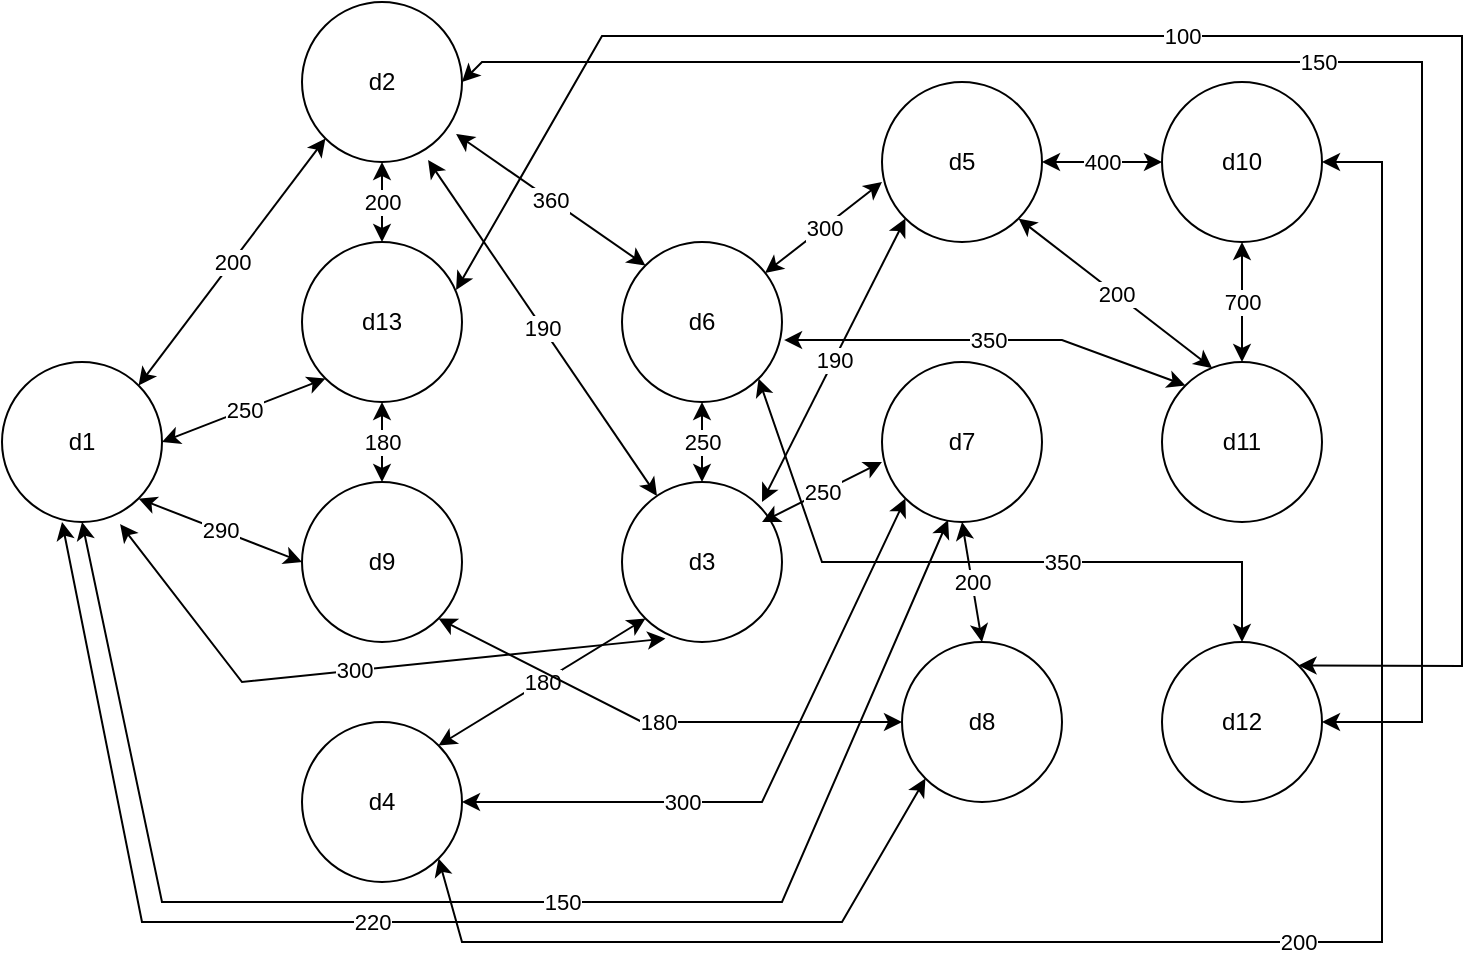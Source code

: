 <mxfile version="18.1.3" type="github">
  <diagram id="oLCNLTjYmlNbL7CgLi69" name="Page-1">
    <mxGraphModel dx="974" dy="925" grid="1" gridSize="10" guides="1" tooltips="1" connect="1" arrows="1" fold="1" page="1" pageScale="1" pageWidth="827" pageHeight="1169" math="0" shadow="0">
      <root>
        <mxCell id="0" />
        <mxCell id="1" parent="0" />
        <mxCell id="Rf7iLFimngxrEuI54_lw-1" value="d1" style="ellipse;whiteSpace=wrap;html=1;aspect=fixed;" vertex="1" parent="1">
          <mxGeometry x="50" y="340" width="80" height="80" as="geometry" />
        </mxCell>
        <mxCell id="Rf7iLFimngxrEuI54_lw-2" value="d2" style="ellipse;whiteSpace=wrap;html=1;aspect=fixed;" vertex="1" parent="1">
          <mxGeometry x="200" y="160" width="80" height="80" as="geometry" />
        </mxCell>
        <mxCell id="Rf7iLFimngxrEuI54_lw-3" value="d11" style="ellipse;whiteSpace=wrap;html=1;aspect=fixed;" vertex="1" parent="1">
          <mxGeometry x="630" y="340" width="80" height="80" as="geometry" />
        </mxCell>
        <mxCell id="Rf7iLFimngxrEuI54_lw-4" value="d13" style="ellipse;whiteSpace=wrap;html=1;aspect=fixed;" vertex="1" parent="1">
          <mxGeometry x="200" y="280" width="80" height="80" as="geometry" />
        </mxCell>
        <mxCell id="Rf7iLFimngxrEuI54_lw-5" value="d8" style="ellipse;whiteSpace=wrap;html=1;aspect=fixed;" vertex="1" parent="1">
          <mxGeometry x="500" y="480" width="80" height="80" as="geometry" />
        </mxCell>
        <mxCell id="Rf7iLFimngxrEuI54_lw-6" value="d7" style="ellipse;whiteSpace=wrap;html=1;aspect=fixed;" vertex="1" parent="1">
          <mxGeometry x="490" y="340" width="80" height="80" as="geometry" />
        </mxCell>
        <mxCell id="Rf7iLFimngxrEuI54_lw-7" value="d9" style="ellipse;whiteSpace=wrap;html=1;aspect=fixed;" vertex="1" parent="1">
          <mxGeometry x="200" y="400" width="80" height="80" as="geometry" />
        </mxCell>
        <mxCell id="Rf7iLFimngxrEuI54_lw-9" value="d4" style="ellipse;whiteSpace=wrap;html=1;aspect=fixed;" vertex="1" parent="1">
          <mxGeometry x="200" y="520" width="80" height="80" as="geometry" />
        </mxCell>
        <mxCell id="Rf7iLFimngxrEuI54_lw-10" value="d3" style="ellipse;whiteSpace=wrap;html=1;aspect=fixed;" vertex="1" parent="1">
          <mxGeometry x="360" y="400" width="80" height="80" as="geometry" />
        </mxCell>
        <mxCell id="Rf7iLFimngxrEuI54_lw-11" value="d10" style="ellipse;whiteSpace=wrap;html=1;aspect=fixed;" vertex="1" parent="1">
          <mxGeometry x="630" y="200" width="80" height="80" as="geometry" />
        </mxCell>
        <mxCell id="Rf7iLFimngxrEuI54_lw-12" value="d6" style="ellipse;whiteSpace=wrap;html=1;aspect=fixed;" vertex="1" parent="1">
          <mxGeometry x="360" y="280" width="80" height="80" as="geometry" />
        </mxCell>
        <mxCell id="Rf7iLFimngxrEuI54_lw-13" value="d12" style="ellipse;whiteSpace=wrap;html=1;aspect=fixed;" vertex="1" parent="1">
          <mxGeometry x="630" y="480" width="80" height="80" as="geometry" />
        </mxCell>
        <mxCell id="Rf7iLFimngxrEuI54_lw-14" value="d5" style="ellipse;whiteSpace=wrap;html=1;aspect=fixed;" vertex="1" parent="1">
          <mxGeometry x="490" y="200" width="80" height="80" as="geometry" />
        </mxCell>
        <mxCell id="Rf7iLFimngxrEuI54_lw-45" value="400" style="endArrow=classic;startArrow=classic;html=1;rounded=0;entryX=1;entryY=0.5;entryDx=0;entryDy=0;exitX=0;exitY=0.5;exitDx=0;exitDy=0;" edge="1" parent="1" source="Rf7iLFimngxrEuI54_lw-11" target="Rf7iLFimngxrEuI54_lw-14">
          <mxGeometry width="50" height="50" relative="1" as="geometry">
            <mxPoint x="380" y="430" as="sourcePoint" />
            <mxPoint x="430" y="380" as="targetPoint" />
          </mxGeometry>
        </mxCell>
        <mxCell id="Rf7iLFimngxrEuI54_lw-46" value="300" style="endArrow=classic;startArrow=classic;html=1;rounded=0;entryX=0;entryY=0.625;entryDx=0;entryDy=0;entryPerimeter=0;" edge="1" parent="1" source="Rf7iLFimngxrEuI54_lw-12" target="Rf7iLFimngxrEuI54_lw-14">
          <mxGeometry width="50" height="50" relative="1" as="geometry">
            <mxPoint x="380" y="430" as="sourcePoint" />
            <mxPoint x="430" y="380" as="targetPoint" />
          </mxGeometry>
        </mxCell>
        <mxCell id="Rf7iLFimngxrEuI54_lw-47" value="180" style="endArrow=classic;startArrow=classic;html=1;rounded=0;exitX=1;exitY=0;exitDx=0;exitDy=0;entryX=0;entryY=1;entryDx=0;entryDy=0;" edge="1" parent="1" source="Rf7iLFimngxrEuI54_lw-9" target="Rf7iLFimngxrEuI54_lw-10">
          <mxGeometry width="50" height="50" relative="1" as="geometry">
            <mxPoint x="380" y="430" as="sourcePoint" />
            <mxPoint x="430" y="380" as="targetPoint" />
          </mxGeometry>
        </mxCell>
        <mxCell id="Rf7iLFimngxrEuI54_lw-48" value="190" style="endArrow=classic;startArrow=classic;html=1;rounded=0;entryX=0;entryY=1;entryDx=0;entryDy=0;" edge="1" parent="1" target="Rf7iLFimngxrEuI54_lw-14">
          <mxGeometry width="50" height="50" relative="1" as="geometry">
            <mxPoint x="430" y="410" as="sourcePoint" />
            <mxPoint x="430" y="380" as="targetPoint" />
          </mxGeometry>
        </mxCell>
        <mxCell id="Rf7iLFimngxrEuI54_lw-49" value="250" style="endArrow=classic;startArrow=classic;html=1;rounded=0;exitX=0.5;exitY=0;exitDx=0;exitDy=0;entryX=0.5;entryY=1;entryDx=0;entryDy=0;" edge="1" parent="1" source="Rf7iLFimngxrEuI54_lw-10" target="Rf7iLFimngxrEuI54_lw-12">
          <mxGeometry width="50" height="50" relative="1" as="geometry">
            <mxPoint x="380" y="430" as="sourcePoint" />
            <mxPoint x="430" y="380" as="targetPoint" />
          </mxGeometry>
        </mxCell>
        <mxCell id="Rf7iLFimngxrEuI54_lw-50" value="360" style="endArrow=classic;startArrow=classic;html=1;rounded=0;exitX=0.963;exitY=0.825;exitDx=0;exitDy=0;exitPerimeter=0;entryX=0;entryY=0;entryDx=0;entryDy=0;" edge="1" parent="1" source="Rf7iLFimngxrEuI54_lw-2" target="Rf7iLFimngxrEuI54_lw-12">
          <mxGeometry width="50" height="50" relative="1" as="geometry">
            <mxPoint x="380" y="430" as="sourcePoint" />
            <mxPoint x="430" y="380" as="targetPoint" />
          </mxGeometry>
        </mxCell>
        <mxCell id="Rf7iLFimngxrEuI54_lw-51" value="200" style="endArrow=classic;startArrow=classic;html=1;rounded=0;exitX=0.5;exitY=0;exitDx=0;exitDy=0;entryX=0.5;entryY=1;entryDx=0;entryDy=0;" edge="1" parent="1" source="Rf7iLFimngxrEuI54_lw-4" target="Rf7iLFimngxrEuI54_lw-2">
          <mxGeometry width="50" height="50" relative="1" as="geometry">
            <mxPoint x="380" y="430" as="sourcePoint" />
            <mxPoint x="430" y="380" as="targetPoint" />
          </mxGeometry>
        </mxCell>
        <mxCell id="Rf7iLFimngxrEuI54_lw-52" value="180" style="endArrow=classic;startArrow=classic;html=1;rounded=0;exitX=0.5;exitY=0;exitDx=0;exitDy=0;entryX=0.5;entryY=1;entryDx=0;entryDy=0;" edge="1" parent="1" source="Rf7iLFimngxrEuI54_lw-7" target="Rf7iLFimngxrEuI54_lw-4">
          <mxGeometry width="50" height="50" relative="1" as="geometry">
            <mxPoint x="380" y="430" as="sourcePoint" />
            <mxPoint x="430" y="380" as="targetPoint" />
          </mxGeometry>
        </mxCell>
        <mxCell id="Rf7iLFimngxrEuI54_lw-53" value="290" style="endArrow=classic;startArrow=classic;html=1;rounded=0;exitX=1;exitY=1;exitDx=0;exitDy=0;entryX=0;entryY=0.5;entryDx=0;entryDy=0;" edge="1" parent="1" source="Rf7iLFimngxrEuI54_lw-1" target="Rf7iLFimngxrEuI54_lw-7">
          <mxGeometry width="50" height="50" relative="1" as="geometry">
            <mxPoint x="380" y="430" as="sourcePoint" />
            <mxPoint x="430" y="380" as="targetPoint" />
          </mxGeometry>
        </mxCell>
        <mxCell id="Rf7iLFimngxrEuI54_lw-54" value="250" style="endArrow=classic;startArrow=classic;html=1;rounded=0;exitX=1;exitY=0.5;exitDx=0;exitDy=0;entryX=0;entryY=1;entryDx=0;entryDy=0;" edge="1" parent="1" source="Rf7iLFimngxrEuI54_lw-1" target="Rf7iLFimngxrEuI54_lw-4">
          <mxGeometry width="50" height="50" relative="1" as="geometry">
            <mxPoint x="380" y="430" as="sourcePoint" />
            <mxPoint x="430" y="380" as="targetPoint" />
          </mxGeometry>
        </mxCell>
        <mxCell id="Rf7iLFimngxrEuI54_lw-55" value="200" style="endArrow=classic;startArrow=classic;html=1;rounded=0;exitX=1;exitY=0;exitDx=0;exitDy=0;entryX=0;entryY=1;entryDx=0;entryDy=0;" edge="1" parent="1" source="Rf7iLFimngxrEuI54_lw-1" target="Rf7iLFimngxrEuI54_lw-2">
          <mxGeometry width="50" height="50" relative="1" as="geometry">
            <mxPoint x="350" y="430" as="sourcePoint" />
            <mxPoint x="400" y="380" as="targetPoint" />
          </mxGeometry>
        </mxCell>
        <mxCell id="Rf7iLFimngxrEuI54_lw-56" value="350" style="endArrow=classic;startArrow=classic;html=1;rounded=0;entryX=1.013;entryY=0.613;entryDx=0;entryDy=0;entryPerimeter=0;exitX=0;exitY=0;exitDx=0;exitDy=0;" edge="1" parent="1" source="Rf7iLFimngxrEuI54_lw-3" target="Rf7iLFimngxrEuI54_lw-12">
          <mxGeometry width="50" height="50" relative="1" as="geometry">
            <mxPoint x="440" y="420" as="sourcePoint" />
            <mxPoint x="511.716" y="278.284" as="targetPoint" />
            <Array as="points">
              <mxPoint x="580" y="329" />
            </Array>
          </mxGeometry>
        </mxCell>
        <mxCell id="Rf7iLFimngxrEuI54_lw-58" value="300" style="endArrow=classic;startArrow=classic;html=1;rounded=0;exitX=1;exitY=0.5;exitDx=0;exitDy=0;entryX=0;entryY=1;entryDx=0;entryDy=0;" edge="1" parent="1" source="Rf7iLFimngxrEuI54_lw-9" target="Rf7iLFimngxrEuI54_lw-6">
          <mxGeometry x="-0.308" width="50" height="50" relative="1" as="geometry">
            <mxPoint x="440" y="620" as="sourcePoint" />
            <mxPoint x="490" y="570" as="targetPoint" />
            <Array as="points">
              <mxPoint x="430" y="560" />
            </Array>
            <mxPoint as="offset" />
          </mxGeometry>
        </mxCell>
        <mxCell id="Rf7iLFimngxrEuI54_lw-61" value="250" style="endArrow=classic;startArrow=classic;html=1;rounded=0;entryX=0;entryY=1;entryDx=0;entryDy=0;" edge="1" parent="1">
          <mxGeometry width="50" height="50" relative="1" as="geometry">
            <mxPoint x="430" y="420" as="sourcePoint" />
            <mxPoint x="489.996" y="390.004" as="targetPoint" />
          </mxGeometry>
        </mxCell>
        <mxCell id="Rf7iLFimngxrEuI54_lw-62" value="150" style="endArrow=classic;startArrow=classic;html=1;rounded=0;exitX=0.5;exitY=1;exitDx=0;exitDy=0;entryX=0.413;entryY=0.988;entryDx=0;entryDy=0;entryPerimeter=0;" edge="1" parent="1" source="Rf7iLFimngxrEuI54_lw-1" target="Rf7iLFimngxrEuI54_lw-6">
          <mxGeometry x="0.107" width="50" height="50" relative="1" as="geometry">
            <mxPoint x="128.284" y="418.284" as="sourcePoint" />
            <mxPoint x="210" y="450" as="targetPoint" />
            <Array as="points">
              <mxPoint x="130" y="610" />
              <mxPoint x="440" y="610" />
            </Array>
            <mxPoint as="offset" />
          </mxGeometry>
        </mxCell>
        <mxCell id="Rf7iLFimngxrEuI54_lw-63" value="200" style="endArrow=classic;startArrow=classic;html=1;rounded=0;entryX=0.5;entryY=1;entryDx=0;entryDy=0;exitX=0.5;exitY=0;exitDx=0;exitDy=0;" edge="1" parent="1" source="Rf7iLFimngxrEuI54_lw-5" target="Rf7iLFimngxrEuI54_lw-6">
          <mxGeometry width="50" height="50" relative="1" as="geometry">
            <mxPoint x="440" y="430" as="sourcePoint" />
            <mxPoint x="499.996" y="400.004" as="targetPoint" />
          </mxGeometry>
        </mxCell>
        <mxCell id="Rf7iLFimngxrEuI54_lw-64" value="220" style="endArrow=classic;startArrow=classic;html=1;rounded=0;exitX=0.375;exitY=1;exitDx=0;exitDy=0;entryX=0;entryY=1;entryDx=0;entryDy=0;exitPerimeter=0;" edge="1" parent="1" source="Rf7iLFimngxrEuI54_lw-1" target="Rf7iLFimngxrEuI54_lw-5">
          <mxGeometry width="50" height="50" relative="1" as="geometry">
            <mxPoint x="99" y="462" as="sourcePoint" />
            <mxPoint x="532.04" y="461.04" as="targetPoint" />
            <Array as="points">
              <mxPoint x="120" y="620" />
              <mxPoint x="470" y="620" />
            </Array>
          </mxGeometry>
        </mxCell>
        <mxCell id="Rf7iLFimngxrEuI54_lw-65" value="180" style="endArrow=classic;startArrow=classic;html=1;rounded=0;exitX=1;exitY=1;exitDx=0;exitDy=0;entryX=0;entryY=0.5;entryDx=0;entryDy=0;" edge="1" parent="1" source="Rf7iLFimngxrEuI54_lw-7" target="Rf7iLFimngxrEuI54_lw-5">
          <mxGeometry width="50" height="50" relative="1" as="geometry">
            <mxPoint x="278.284" y="541.716" as="sourcePoint" />
            <mxPoint x="381.716" y="478.284" as="targetPoint" />
            <Array as="points">
              <mxPoint x="370" y="520" />
            </Array>
          </mxGeometry>
        </mxCell>
        <mxCell id="Rf7iLFimngxrEuI54_lw-66" value="200" style="endArrow=classic;startArrow=classic;html=1;rounded=0;exitX=1;exitY=1;exitDx=0;exitDy=0;entryX=1;entryY=0.5;entryDx=0;entryDy=0;" edge="1" parent="1" source="Rf7iLFimngxrEuI54_lw-9" target="Rf7iLFimngxrEuI54_lw-11">
          <mxGeometry width="50" height="50" relative="1" as="geometry">
            <mxPoint x="90" y="430" as="sourcePoint" />
            <mxPoint x="521.716" y="558.284" as="targetPoint" />
            <Array as="points">
              <mxPoint x="280" y="630" />
              <mxPoint x="300" y="630" />
              <mxPoint x="740" y="630" />
              <mxPoint x="740" y="240" />
            </Array>
          </mxGeometry>
        </mxCell>
        <mxCell id="Rf7iLFimngxrEuI54_lw-67" value="700" style="endArrow=classic;startArrow=classic;html=1;rounded=0;entryX=0.5;entryY=0;entryDx=0;entryDy=0;exitX=0.5;exitY=1;exitDx=0;exitDy=0;" edge="1" parent="1" source="Rf7iLFimngxrEuI54_lw-11" target="Rf7iLFimngxrEuI54_lw-3">
          <mxGeometry width="50" height="50" relative="1" as="geometry">
            <mxPoint x="640" y="250" as="sourcePoint" />
            <mxPoint x="580" y="250" as="targetPoint" />
          </mxGeometry>
        </mxCell>
        <mxCell id="Rf7iLFimngxrEuI54_lw-68" value="200" style="endArrow=classic;startArrow=classic;html=1;rounded=0;entryX=0.313;entryY=0.038;entryDx=0;entryDy=0;exitX=1;exitY=1;exitDx=0;exitDy=0;entryPerimeter=0;" edge="1" parent="1" source="Rf7iLFimngxrEuI54_lw-14" target="Rf7iLFimngxrEuI54_lw-3">
          <mxGeometry width="50" height="50" relative="1" as="geometry">
            <mxPoint x="680" y="290" as="sourcePoint" />
            <mxPoint x="680" y="350" as="targetPoint" />
          </mxGeometry>
        </mxCell>
        <mxCell id="Rf7iLFimngxrEuI54_lw-69" value="150" style="endArrow=classic;startArrow=classic;html=1;rounded=0;exitX=1;exitY=0.5;exitDx=0;exitDy=0;entryX=1;entryY=0.5;entryDx=0;entryDy=0;" edge="1" parent="1" source="Rf7iLFimngxrEuI54_lw-13" target="Rf7iLFimngxrEuI54_lw-2">
          <mxGeometry width="50" height="50" relative="1" as="geometry">
            <mxPoint x="278.284" y="598.284" as="sourcePoint" />
            <mxPoint x="720" y="250" as="targetPoint" />
            <Array as="points">
              <mxPoint x="760" y="520" />
              <mxPoint x="760" y="190" />
              <mxPoint x="290" y="190" />
            </Array>
          </mxGeometry>
        </mxCell>
        <mxCell id="Rf7iLFimngxrEuI54_lw-70" value="100" style="endArrow=classic;startArrow=classic;html=1;rounded=0;exitX=1;exitY=0;exitDx=0;exitDy=0;entryX=0.963;entryY=0.3;entryDx=0;entryDy=0;entryPerimeter=0;" edge="1" parent="1" source="Rf7iLFimngxrEuI54_lw-13" target="Rf7iLFimngxrEuI54_lw-4">
          <mxGeometry x="0.103" width="50" height="50" relative="1" as="geometry">
            <mxPoint x="709" y="507" as="sourcePoint" />
            <mxPoint x="279" y="187" as="targetPoint" />
            <Array as="points">
              <mxPoint x="780" y="492" />
              <mxPoint x="780" y="177" />
              <mxPoint x="350" y="177" />
            </Array>
            <mxPoint as="offset" />
          </mxGeometry>
        </mxCell>
        <mxCell id="Rf7iLFimngxrEuI54_lw-71" value="350" style="endArrow=classic;startArrow=classic;html=1;rounded=0;entryX=1;entryY=1;entryDx=0;entryDy=0;exitX=0.5;exitY=0;exitDx=0;exitDy=0;" edge="1" parent="1">
          <mxGeometry x="-0.251" width="50" height="50" relative="1" as="geometry">
            <mxPoint x="670" y="480" as="sourcePoint" />
            <mxPoint x="428.284" y="348.284" as="targetPoint" />
            <Array as="points">
              <mxPoint x="670" y="440" />
              <mxPoint x="460" y="440" />
            </Array>
            <mxPoint as="offset" />
          </mxGeometry>
        </mxCell>
        <mxCell id="Rf7iLFimngxrEuI54_lw-74" value="190" style="endArrow=classic;startArrow=classic;html=1;rounded=0;exitX=0.788;exitY=0.988;exitDx=0;exitDy=0;exitPerimeter=0;" edge="1" parent="1" source="Rf7iLFimngxrEuI54_lw-2" target="Rf7iLFimngxrEuI54_lw-10">
          <mxGeometry width="50" height="50" relative="1" as="geometry">
            <mxPoint x="287.04" y="236" as="sourcePoint" />
            <mxPoint x="381.716" y="301.716" as="targetPoint" />
          </mxGeometry>
        </mxCell>
        <mxCell id="Rf7iLFimngxrEuI54_lw-75" value="300" style="endArrow=classic;startArrow=classic;html=1;rounded=0;exitX=0.738;exitY=1.013;exitDx=0;exitDy=0;entryX=0;entryY=1;entryDx=0;entryDy=0;exitPerimeter=0;" edge="1" parent="1" source="Rf7iLFimngxrEuI54_lw-1">
          <mxGeometry width="50" height="50" relative="1" as="geometry">
            <mxPoint x="278.284" y="541.716" as="sourcePoint" />
            <mxPoint x="381.716" y="478.284" as="targetPoint" />
            <Array as="points">
              <mxPoint x="170" y="500" />
            </Array>
          </mxGeometry>
        </mxCell>
      </root>
    </mxGraphModel>
  </diagram>
</mxfile>
